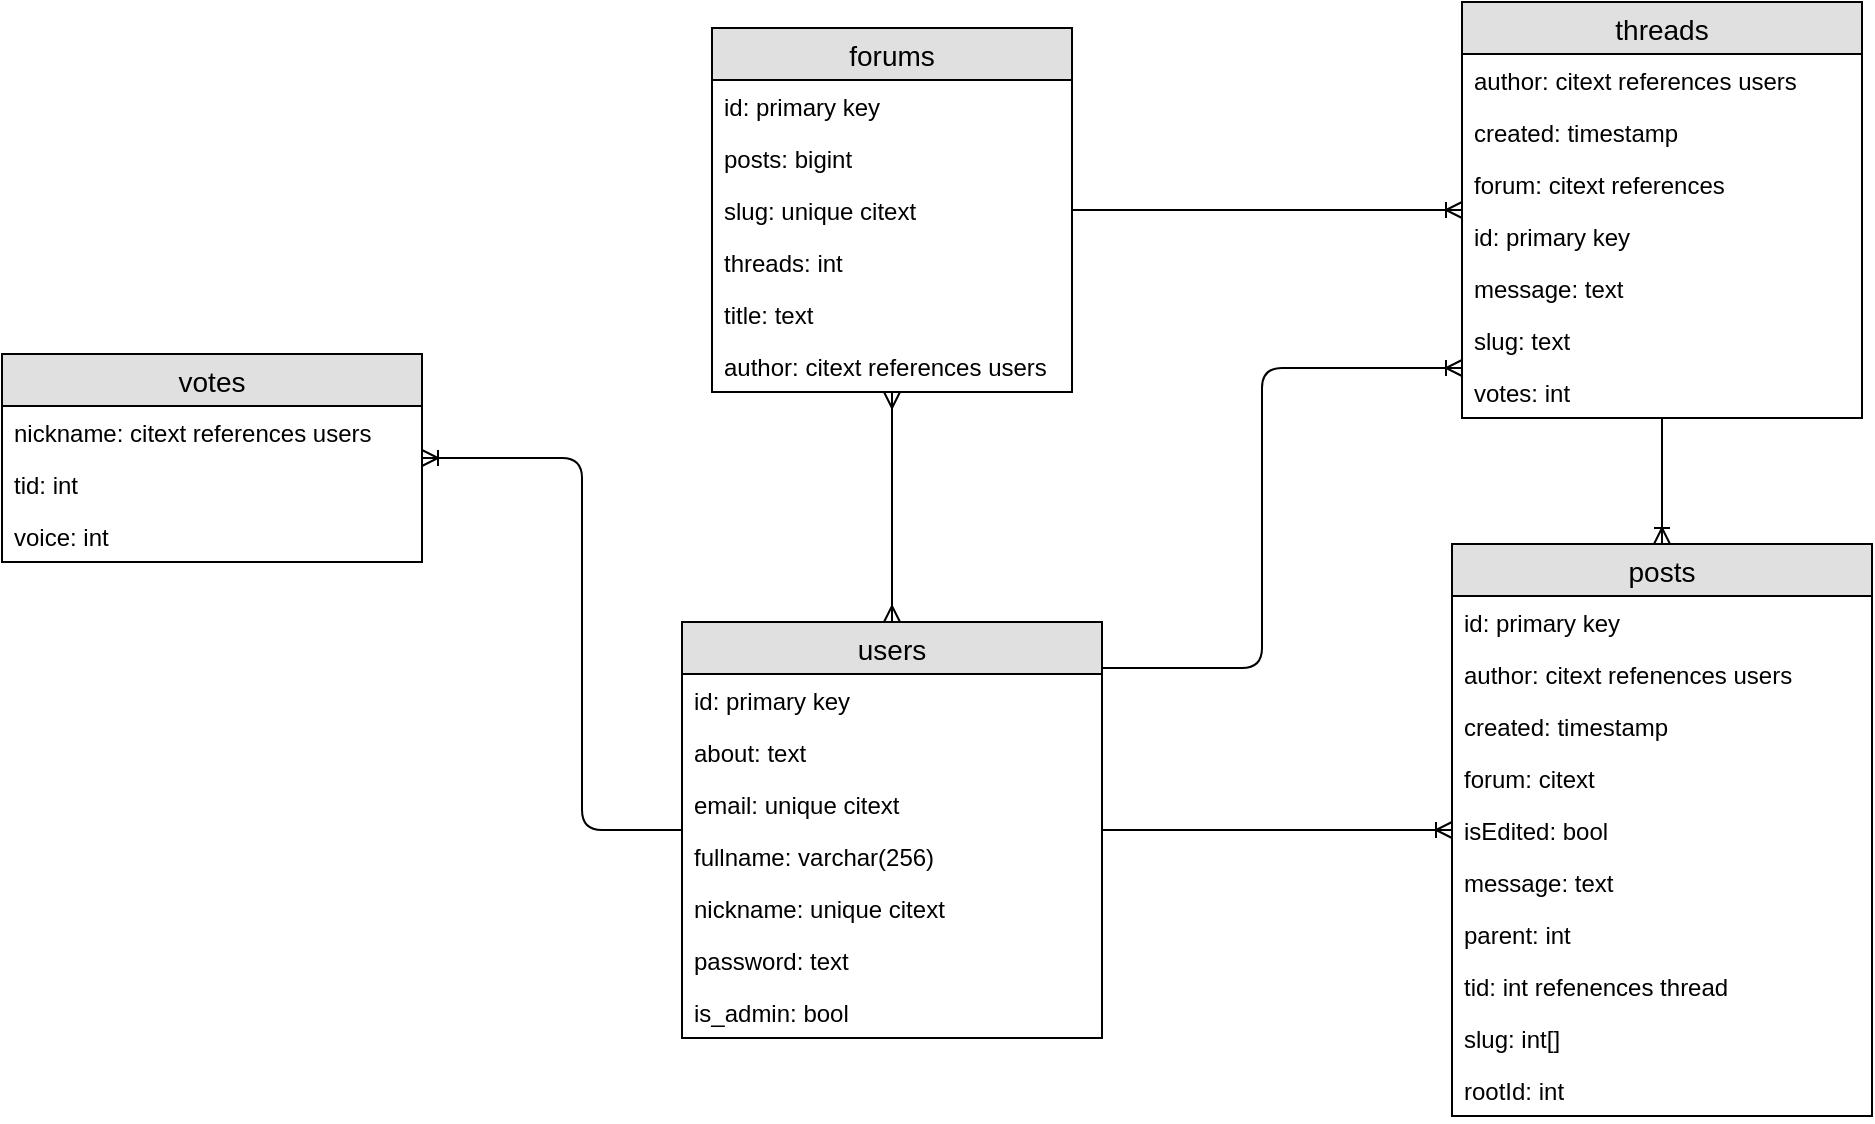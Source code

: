 <mxfile version="10.7.5" type="device"><diagram id="DsrE0cc6lqMQ4k3GHpU9" name="ER"><mxGraphModel dx="1788" dy="568" grid="1" gridSize="10" guides="1" tooltips="1" connect="1" arrows="1" fold="1" page="1" pageScale="1" pageWidth="827" pageHeight="1169" math="0" shadow="0"><root><mxCell id="0"/><mxCell id="1" parent="0"/><mxCell id="haPq_WwFrNqeU_BC3oZD-2" value="users" style="swimlane;fontStyle=0;childLayout=stackLayout;horizontal=1;startSize=26;fillColor=#e0e0e0;horizontalStack=0;resizeParent=1;resizeParentMax=0;resizeLast=0;collapsible=1;marginBottom=0;swimlaneFillColor=#ffffff;align=center;fontSize=14;" vertex="1" parent="1"><mxGeometry x="-270" y="467" width="210" height="208" as="geometry"><mxRectangle x="40" y="40" width="70" height="26" as="alternateBounds"/></mxGeometry></mxCell><mxCell id="haPq_WwFrNqeU_BC3oZD-3" value="id: primary key" style="text;strokeColor=none;fillColor=none;spacingLeft=4;spacingRight=4;overflow=hidden;rotatable=0;points=[[0,0.5],[1,0.5]];portConstraint=eastwest;fontSize=12;" vertex="1" parent="haPq_WwFrNqeU_BC3oZD-2"><mxGeometry y="26" width="210" height="26" as="geometry"/></mxCell><mxCell id="haPq_WwFrNqeU_BC3oZD-4" value="about: text" style="text;strokeColor=none;fillColor=none;spacingLeft=4;spacingRight=4;overflow=hidden;rotatable=0;points=[[0,0.5],[1,0.5]];portConstraint=eastwest;fontSize=12;" vertex="1" parent="haPq_WwFrNqeU_BC3oZD-2"><mxGeometry y="52" width="210" height="26" as="geometry"/></mxCell><mxCell id="haPq_WwFrNqeU_BC3oZD-5" value="email: unique citext" style="text;strokeColor=none;fillColor=none;spacingLeft=4;spacingRight=4;overflow=hidden;rotatable=0;points=[[0,0.5],[1,0.5]];portConstraint=eastwest;fontSize=12;" vertex="1" parent="haPq_WwFrNqeU_BC3oZD-2"><mxGeometry y="78" width="210" height="26" as="geometry"/></mxCell><mxCell id="haPq_WwFrNqeU_BC3oZD-8" value="fullname: varchar(256)" style="text;strokeColor=none;fillColor=none;spacingLeft=4;spacingRight=4;overflow=hidden;rotatable=0;points=[[0,0.5],[1,0.5]];portConstraint=eastwest;fontSize=12;" vertex="1" parent="haPq_WwFrNqeU_BC3oZD-2"><mxGeometry y="104" width="210" height="26" as="geometry"/></mxCell><mxCell id="haPq_WwFrNqeU_BC3oZD-9" value="nickname: unique citext" style="text;strokeColor=none;fillColor=none;spacingLeft=4;spacingRight=4;overflow=hidden;rotatable=0;points=[[0,0.5],[1,0.5]];portConstraint=eastwest;fontSize=12;" vertex="1" parent="haPq_WwFrNqeU_BC3oZD-2"><mxGeometry y="130" width="210" height="26" as="geometry"/></mxCell><mxCell id="haPq_WwFrNqeU_BC3oZD-7" value="password: text" style="text;strokeColor=none;fillColor=none;spacingLeft=4;spacingRight=4;overflow=hidden;rotatable=0;points=[[0,0.5],[1,0.5]];portConstraint=eastwest;fontSize=12;" vertex="1" parent="haPq_WwFrNqeU_BC3oZD-2"><mxGeometry y="156" width="210" height="26" as="geometry"/></mxCell><mxCell id="haPq_WwFrNqeU_BC3oZD-6" value="is_admin: bool" style="text;strokeColor=none;fillColor=none;spacingLeft=4;spacingRight=4;overflow=hidden;rotatable=0;points=[[0,0.5],[1,0.5]];portConstraint=eastwest;fontSize=12;" vertex="1" parent="haPq_WwFrNqeU_BC3oZD-2"><mxGeometry y="182" width="210" height="26" as="geometry"/></mxCell><mxCell id="haPq_WwFrNqeU_BC3oZD-10" value="forums" style="swimlane;fontStyle=0;childLayout=stackLayout;horizontal=1;startSize=26;fillColor=#e0e0e0;horizontalStack=0;resizeParent=1;resizeParentMax=0;resizeLast=0;collapsible=1;marginBottom=0;swimlaneFillColor=#ffffff;align=center;fontSize=14;" vertex="1" parent="1"><mxGeometry x="-255" y="170" width="180" height="182" as="geometry"/></mxCell><mxCell id="haPq_WwFrNqeU_BC3oZD-11" value="id: primary key" style="text;strokeColor=none;fillColor=none;spacingLeft=4;spacingRight=4;overflow=hidden;rotatable=0;points=[[0,0.5],[1,0.5]];portConstraint=eastwest;fontSize=12;" vertex="1" parent="haPq_WwFrNqeU_BC3oZD-10"><mxGeometry y="26" width="180" height="26" as="geometry"/></mxCell><mxCell id="haPq_WwFrNqeU_BC3oZD-12" value="posts: bigint" style="text;strokeColor=none;fillColor=none;spacingLeft=4;spacingRight=4;overflow=hidden;rotatable=0;points=[[0,0.5],[1,0.5]];portConstraint=eastwest;fontSize=12;" vertex="1" parent="haPq_WwFrNqeU_BC3oZD-10"><mxGeometry y="52" width="180" height="26" as="geometry"/></mxCell><mxCell id="haPq_WwFrNqeU_BC3oZD-14" value="slug: unique citext" style="text;strokeColor=none;fillColor=none;spacingLeft=4;spacingRight=4;overflow=hidden;rotatable=0;points=[[0,0.5],[1,0.5]];portConstraint=eastwest;fontSize=12;" vertex="1" parent="haPq_WwFrNqeU_BC3oZD-10"><mxGeometry y="78" width="180" height="26" as="geometry"/></mxCell><mxCell id="haPq_WwFrNqeU_BC3oZD-15" value="threads: int" style="text;strokeColor=none;fillColor=none;spacingLeft=4;spacingRight=4;overflow=hidden;rotatable=0;points=[[0,0.5],[1,0.5]];portConstraint=eastwest;fontSize=12;" vertex="1" parent="haPq_WwFrNqeU_BC3oZD-10"><mxGeometry y="104" width="180" height="26" as="geometry"/></mxCell><mxCell id="haPq_WwFrNqeU_BC3oZD-16" value="title: text" style="text;strokeColor=none;fillColor=none;spacingLeft=4;spacingRight=4;overflow=hidden;rotatable=0;points=[[0,0.5],[1,0.5]];portConstraint=eastwest;fontSize=12;" vertex="1" parent="haPq_WwFrNqeU_BC3oZD-10"><mxGeometry y="130" width="180" height="26" as="geometry"/></mxCell><mxCell id="haPq_WwFrNqeU_BC3oZD-13" value="author: citext references users" style="text;strokeColor=none;fillColor=none;spacingLeft=4;spacingRight=4;overflow=hidden;rotatable=0;points=[[0,0.5],[1,0.5]];portConstraint=eastwest;fontSize=12;" vertex="1" parent="haPq_WwFrNqeU_BC3oZD-10"><mxGeometry y="156" width="180" height="26" as="geometry"/></mxCell><mxCell id="haPq_WwFrNqeU_BC3oZD-24" value="" style="fontSize=12;html=1;endArrow=ERmany;startArrow=ERmany;" edge="1" parent="1" source="haPq_WwFrNqeU_BC3oZD-10" target="haPq_WwFrNqeU_BC3oZD-2"><mxGeometry width="100" height="100" relative="1" as="geometry"><mxPoint x="359" y="183" as="sourcePoint"/><mxPoint x="230" y="330" as="targetPoint"/></mxGeometry></mxCell><mxCell id="haPq_WwFrNqeU_BC3oZD-26" value="threads" style="swimlane;fontStyle=0;childLayout=stackLayout;horizontal=1;startSize=26;fillColor=#e0e0e0;horizontalStack=0;resizeParent=1;resizeParentMax=0;resizeLast=0;collapsible=1;marginBottom=0;swimlaneFillColor=#ffffff;align=center;fontSize=14;" vertex="1" parent="1"><mxGeometry x="120" y="157" width="200" height="208" as="geometry"/></mxCell><mxCell id="haPq_WwFrNqeU_BC3oZD-27" value="author: citext references users" style="text;strokeColor=none;fillColor=none;spacingLeft=4;spacingRight=4;overflow=hidden;rotatable=0;points=[[0,0.5],[1,0.5]];portConstraint=eastwest;fontSize=12;" vertex="1" parent="haPq_WwFrNqeU_BC3oZD-26"><mxGeometry y="26" width="200" height="26" as="geometry"/></mxCell><mxCell id="haPq_WwFrNqeU_BC3oZD-28" value="created: timestamp" style="text;strokeColor=none;fillColor=none;spacingLeft=4;spacingRight=4;overflow=hidden;rotatable=0;points=[[0,0.5],[1,0.5]];portConstraint=eastwest;fontSize=12;" vertex="1" parent="haPq_WwFrNqeU_BC3oZD-26"><mxGeometry y="52" width="200" height="26" as="geometry"/></mxCell><mxCell id="haPq_WwFrNqeU_BC3oZD-39" value="forum: citext references" style="text;strokeColor=none;fillColor=none;spacingLeft=4;spacingRight=4;overflow=hidden;rotatable=0;points=[[0,0.5],[1,0.5]];portConstraint=eastwest;fontSize=12;" vertex="1" parent="haPq_WwFrNqeU_BC3oZD-26"><mxGeometry y="78" width="200" height="26" as="geometry"/></mxCell><mxCell id="haPq_WwFrNqeU_BC3oZD-40" value="id: primary key" style="text;strokeColor=none;fillColor=none;spacingLeft=4;spacingRight=4;overflow=hidden;rotatable=0;points=[[0,0.5],[1,0.5]];portConstraint=eastwest;fontSize=12;" vertex="1" parent="haPq_WwFrNqeU_BC3oZD-26"><mxGeometry y="104" width="200" height="26" as="geometry"/></mxCell><mxCell id="haPq_WwFrNqeU_BC3oZD-38" value="message: text" style="text;strokeColor=none;fillColor=none;spacingLeft=4;spacingRight=4;overflow=hidden;rotatable=0;points=[[0,0.5],[1,0.5]];portConstraint=eastwest;fontSize=12;" vertex="1" parent="haPq_WwFrNqeU_BC3oZD-26"><mxGeometry y="130" width="200" height="26" as="geometry"/></mxCell><mxCell id="haPq_WwFrNqeU_BC3oZD-37" value="slug: text" style="text;strokeColor=none;fillColor=none;spacingLeft=4;spacingRight=4;overflow=hidden;rotatable=0;points=[[0,0.5],[1,0.5]];portConstraint=eastwest;fontSize=12;" vertex="1" parent="haPq_WwFrNqeU_BC3oZD-26"><mxGeometry y="156" width="200" height="26" as="geometry"/></mxCell><mxCell id="haPq_WwFrNqeU_BC3oZD-29" value="votes: int" style="text;strokeColor=none;fillColor=none;spacingLeft=4;spacingRight=4;overflow=hidden;rotatable=0;points=[[0,0.5],[1,0.5]];portConstraint=eastwest;fontSize=12;" vertex="1" parent="haPq_WwFrNqeU_BC3oZD-26"><mxGeometry y="182" width="200" height="26" as="geometry"/></mxCell><mxCell id="haPq_WwFrNqeU_BC3oZD-30" value="" style="fontSize=12;html=1;endArrow=none;startArrow=ERoneToMany;startFill=0;endFill=0;edgeStyle=orthogonalEdgeStyle;" edge="1" parent="1" source="haPq_WwFrNqeU_BC3oZD-26" target="haPq_WwFrNqeU_BC3oZD-2"><mxGeometry width="100" height="100" relative="1" as="geometry"><mxPoint x="171.667" y="424.667" as="sourcePoint"/><mxPoint x="100" y="362.167" as="targetPoint"/><Array as="points"><mxPoint x="20" y="340"/><mxPoint x="20" y="490"/></Array></mxGeometry></mxCell><mxCell id="haPq_WwFrNqeU_BC3oZD-31" value="" style="fontSize=12;html=1;endArrow=none;startArrow=ERoneToMany;startFill=0;endFill=0;" edge="1" parent="1" source="haPq_WwFrNqeU_BC3oZD-26" target="haPq_WwFrNqeU_BC3oZD-10"><mxGeometry width="100" height="100" relative="1" as="geometry"><mxPoint x="511.667" y="362.667" as="sourcePoint"/><mxPoint x="440" y="300.167" as="targetPoint"/></mxGeometry></mxCell><mxCell id="haPq_WwFrNqeU_BC3oZD-32" value="posts" style="swimlane;fontStyle=0;childLayout=stackLayout;horizontal=1;startSize=26;fillColor=#e0e0e0;horizontalStack=0;resizeParent=1;resizeParentMax=0;resizeLast=0;collapsible=1;marginBottom=0;swimlaneFillColor=#ffffff;align=center;fontSize=14;" vertex="1" parent="1"><mxGeometry x="115" y="428" width="210" height="286" as="geometry"/></mxCell><mxCell id="haPq_WwFrNqeU_BC3oZD-48" value="id: primary key" style="text;strokeColor=none;fillColor=none;spacingLeft=4;spacingRight=4;overflow=hidden;rotatable=0;points=[[0,0.5],[1,0.5]];portConstraint=eastwest;fontSize=12;" vertex="1" parent="haPq_WwFrNqeU_BC3oZD-32"><mxGeometry y="26" width="210" height="26" as="geometry"/></mxCell><mxCell id="haPq_WwFrNqeU_BC3oZD-47" value="author: citext refenences users" style="text;strokeColor=none;fillColor=none;spacingLeft=4;spacingRight=4;overflow=hidden;rotatable=0;points=[[0,0.5],[1,0.5]];portConstraint=eastwest;fontSize=12;" vertex="1" parent="haPq_WwFrNqeU_BC3oZD-32"><mxGeometry y="52" width="210" height="26" as="geometry"/></mxCell><mxCell id="haPq_WwFrNqeU_BC3oZD-46" value="created: timestamp" style="text;strokeColor=none;fillColor=none;spacingLeft=4;spacingRight=4;overflow=hidden;rotatable=0;points=[[0,0.5],[1,0.5]];portConstraint=eastwest;fontSize=12;" vertex="1" parent="haPq_WwFrNqeU_BC3oZD-32"><mxGeometry y="78" width="210" height="26" as="geometry"/></mxCell><mxCell id="haPq_WwFrNqeU_BC3oZD-45" value="forum: citext" style="text;strokeColor=none;fillColor=none;spacingLeft=4;spacingRight=4;overflow=hidden;rotatable=0;points=[[0,0.5],[1,0.5]];portConstraint=eastwest;fontSize=12;" vertex="1" parent="haPq_WwFrNqeU_BC3oZD-32"><mxGeometry y="104" width="210" height="26" as="geometry"/></mxCell><mxCell id="haPq_WwFrNqeU_BC3oZD-44" value="isEdited: bool" style="text;strokeColor=none;fillColor=none;spacingLeft=4;spacingRight=4;overflow=hidden;rotatable=0;points=[[0,0.5],[1,0.5]];portConstraint=eastwest;fontSize=12;" vertex="1" parent="haPq_WwFrNqeU_BC3oZD-32"><mxGeometry y="130" width="210" height="26" as="geometry"/></mxCell><mxCell id="haPq_WwFrNqeU_BC3oZD-43" value="message: text" style="text;strokeColor=none;fillColor=none;spacingLeft=4;spacingRight=4;overflow=hidden;rotatable=0;points=[[0,0.5],[1,0.5]];portConstraint=eastwest;fontSize=12;" vertex="1" parent="haPq_WwFrNqeU_BC3oZD-32"><mxGeometry y="156" width="210" height="26" as="geometry"/></mxCell><mxCell id="haPq_WwFrNqeU_BC3oZD-33" value="parent: int" style="text;strokeColor=none;fillColor=none;spacingLeft=4;spacingRight=4;overflow=hidden;rotatable=0;points=[[0,0.5],[1,0.5]];portConstraint=eastwest;fontSize=12;" vertex="1" parent="haPq_WwFrNqeU_BC3oZD-32"><mxGeometry y="182" width="210" height="26" as="geometry"/></mxCell><mxCell id="haPq_WwFrNqeU_BC3oZD-34" value="tid: int refenences thread" style="text;strokeColor=none;fillColor=none;spacingLeft=4;spacingRight=4;overflow=hidden;rotatable=0;points=[[0,0.5],[1,0.5]];portConstraint=eastwest;fontSize=12;" vertex="1" parent="haPq_WwFrNqeU_BC3oZD-32"><mxGeometry y="208" width="210" height="26" as="geometry"/></mxCell><mxCell id="haPq_WwFrNqeU_BC3oZD-42" value="slug: int[]" style="text;strokeColor=none;fillColor=none;spacingLeft=4;spacingRight=4;overflow=hidden;rotatable=0;points=[[0,0.5],[1,0.5]];portConstraint=eastwest;fontSize=12;" vertex="1" parent="haPq_WwFrNqeU_BC3oZD-32"><mxGeometry y="234" width="210" height="26" as="geometry"/></mxCell><mxCell id="haPq_WwFrNqeU_BC3oZD-35" value="rootId: int" style="text;strokeColor=none;fillColor=none;spacingLeft=4;spacingRight=4;overflow=hidden;rotatable=0;points=[[0,0.5],[1,0.5]];portConstraint=eastwest;fontSize=12;" vertex="1" parent="haPq_WwFrNqeU_BC3oZD-32"><mxGeometry y="260" width="210" height="26" as="geometry"/></mxCell><mxCell id="haPq_WwFrNqeU_BC3oZD-36" value="" style="fontSize=12;html=1;endArrow=none;startArrow=ERoneToMany;startFill=0;endFill=0;" edge="1" parent="1" source="haPq_WwFrNqeU_BC3oZD-32" target="haPq_WwFrNqeU_BC3oZD-2"><mxGeometry width="100" height="100" relative="1" as="geometry"><mxPoint x="193" y="590" as="sourcePoint"/><mxPoint x="130" y="280" as="targetPoint"/></mxGeometry></mxCell><mxCell id="haPq_WwFrNqeU_BC3oZD-50" value="" style="fontSize=12;html=1;endArrow=none;startArrow=ERoneToMany;startFill=0;endFill=0;" edge="1" parent="1" source="haPq_WwFrNqeU_BC3oZD-32" target="haPq_WwFrNqeU_BC3oZD-26"><mxGeometry width="100" height="100" relative="1" as="geometry"><mxPoint x="70" y="870" as="sourcePoint"/><mxPoint x="170" y="770" as="targetPoint"/></mxGeometry></mxCell><mxCell id="haPq_WwFrNqeU_BC3oZD-51" value="votes" style="swimlane;fontStyle=0;childLayout=stackLayout;horizontal=1;startSize=26;fillColor=#e0e0e0;horizontalStack=0;resizeParent=1;resizeParentMax=0;resizeLast=0;collapsible=1;marginBottom=0;swimlaneFillColor=#ffffff;align=center;fontSize=14;" vertex="1" parent="1"><mxGeometry x="-610" y="333" width="210" height="104" as="geometry"/></mxCell><mxCell id="haPq_WwFrNqeU_BC3oZD-52" value="nickname: citext references users" style="text;strokeColor=none;fillColor=none;spacingLeft=4;spacingRight=4;overflow=hidden;rotatable=0;points=[[0,0.5],[1,0.5]];portConstraint=eastwest;fontSize=12;" vertex="1" parent="haPq_WwFrNqeU_BC3oZD-51"><mxGeometry y="26" width="210" height="26" as="geometry"/></mxCell><mxCell id="haPq_WwFrNqeU_BC3oZD-53" value="tid: int" style="text;strokeColor=none;fillColor=none;spacingLeft=4;spacingRight=4;overflow=hidden;rotatable=0;points=[[0,0.5],[1,0.5]];portConstraint=eastwest;fontSize=12;" vertex="1" parent="haPq_WwFrNqeU_BC3oZD-51"><mxGeometry y="52" width="210" height="26" as="geometry"/></mxCell><mxCell id="haPq_WwFrNqeU_BC3oZD-54" value="voice: int" style="text;strokeColor=none;fillColor=none;spacingLeft=4;spacingRight=4;overflow=hidden;rotatable=0;points=[[0,0.5],[1,0.5]];portConstraint=eastwest;fontSize=12;" vertex="1" parent="haPq_WwFrNqeU_BC3oZD-51"><mxGeometry y="78" width="210" height="26" as="geometry"/></mxCell><mxCell id="haPq_WwFrNqeU_BC3oZD-55" value="" style="fontSize=12;html=1;endArrow=none;startArrow=ERoneToMany;edgeStyle=orthogonalEdgeStyle;startFill=0;endFill=0;" edge="1" parent="1" source="haPq_WwFrNqeU_BC3oZD-51" target="haPq_WwFrNqeU_BC3oZD-2"><mxGeometry width="100" height="100" relative="1" as="geometry"><mxPoint x="-490" y="336" as="sourcePoint"/><mxPoint x="-505" y="66" as="targetPoint"/><Array as="points"><mxPoint x="-320" y="385"/><mxPoint x="-320" y="571"/></Array></mxGeometry></mxCell></root></mxGraphModel></diagram></mxfile>